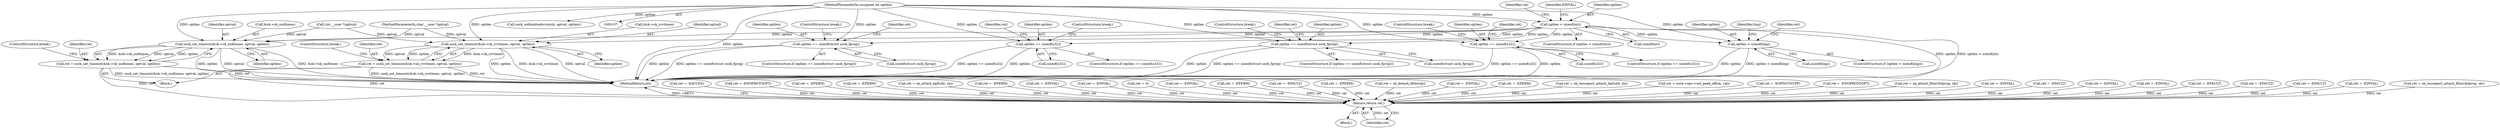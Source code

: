 digraph "0_linux_b98b0bc8c431e3ceb4b26b0dfc8db509518fb290@API" {
"1000137" [label="(Call,optlen < sizeof(int))"];
"1000112" [label="(MethodParameterIn,unsigned int optlen)"];
"1000356" [label="(Call,optlen < sizeof(ling))"];
"1000571" [label="(Call,sock_set_timeout(&sk->sk_rcvtimeo, optval, optlen))"];
"1000569" [label="(Call,ret = sock_set_timeout(&sk->sk_rcvtimeo, optval, optlen))"];
"1000888" [label="(Return,return ret;)"];
"1000582" [label="(Call,sock_set_timeout(&sk->sk_sndtimeo, optval, optlen))"];
"1000580" [label="(Call,ret = sock_set_timeout(&sk->sk_sndtimeo, optval, optlen))"];
"1000596" [label="(Call,optlen == sizeof(struct sock_fprog))"];
"1000627" [label="(Call,optlen == sizeof(u32))"];
"1000657" [label="(Call,optlen == sizeof(struct sock_fprog))"];
"1000688" [label="(Call,optlen == sizeof(u32))"];
"1000171" [label="(Call,ret = -EACCES)"];
"1000577" [label="(Identifier,optlen)"];
"1000202" [label="(Call,ret = -ENOPROTOOPT)"];
"1000588" [label="(Identifier,optlen)"];
"1000287" [label="(Call,ret = -EPERM)"];
"1000687" [label="(ControlStructure,if (optlen == sizeof(u32)))"];
"1000726" [label="(Call,ret = -EPERM)"];
"1000689" [label="(Identifier,optlen)"];
"1000634" [label="(Identifier,ret)"];
"1000355" [label="(ControlStructure,if (optlen < sizeof(ling)))"];
"1000356" [label="(Call,optlen < sizeof(ling))"];
"1000139" [label="(Call,sizeof(int))"];
"1000645" [label="(Call,ret = sk_attach_bpf(ufd, sk))"];
"1000138" [label="(Identifier,optlen)"];
"1000890" [label="(MethodReturn,int)"];
"1000603" [label="(Identifier,ret)"];
"1000251" [label="(Call,ret = -EPERM)"];
"1000836" [label="(Call,ret = -EINVAL)"];
"1000361" [label="(Call,ret = -EINVAL)"];
"1000137" [label="(Call,optlen < sizeof(int))"];
"1000124" [label="(Call,ret = 0)"];
"1000629" [label="(Call,sizeof(u32))"];
"1000596" [label="(Call,optlen == sizeof(struct sock_fprog))"];
"1000478" [label="(Call,ret = -EINVAL)"];
"1000362" [label="(Identifier,ret)"];
"1000147" [label="(Call,(int __user *)optval)"];
"1000146" [label="(Identifier,val)"];
"1000589" [label="(ControlStructure,break;)"];
"1000349" [label="(Call,ret = -EPERM)"];
"1000688" [label="(Call,optlen == sizeof(u32))"];
"1000657" [label="(Call,optlen == sizeof(struct sock_fprog))"];
"1000633" [label="(Call,ret = -EFAULT)"];
"1000597" [label="(Identifier,optlen)"];
"1000762" [label="(Call,ret = -EPERM)"];
"1000578" [label="(ControlStructure,break;)"];
"1000713" [label="(Call,ret = sk_detach_filter(sk))"];
"1000626" [label="(ControlStructure,if (optlen == sizeof(u32)))"];
"1000143" [label="(Identifier,EINVAL)"];
"1000581" [label="(Identifier,ret)"];
"1000628" [label="(Identifier,optlen)"];
"1000113" [label="(Block,)"];
"1000357" [label="(Identifier,optlen)"];
"1000587" [label="(Identifier,optval)"];
"1000622" [label="(Call,ret = -EINVAL)"];
"1000580" [label="(Call,ret = sock_set_timeout(&sk->sk_sndtimeo, optval, optlen))"];
"1000826" [label="(Call,ret = -EPERM)"];
"1000690" [label="(Call,sizeof(u32))"];
"1000572" [label="(Call,&sk->sk_rcvtimeo)"];
"1000706" [label="(Call,ret = sk_reuseport_attach_bpf(ufd, sk))"];
"1000627" [label="(Call,optlen == sizeof(u32))"];
"1000112" [label="(MethodParameterIn,unsigned int optlen)"];
"1000595" [label="(ControlStructure,if (optlen == sizeof(struct sock_fprog)))"];
"1000889" [label="(Identifier,ret)"];
"1000132" [label="(Call,sock_setbindtodevice(sk, optval, optlen))"];
"1000583" [label="(Call,&sk->sk_sndtimeo)"];
"1000582" [label="(Call,sock_set_timeout(&sk->sk_sndtimeo, optval, optlen))"];
"1000792" [label="(Call,ret = sock->ops->set_peek_off(sk, val))"];
"1000798" [label="(Call,ret = -EOPNOTSUPP)"];
"1000111" [label="(MethodParameterIn,char __user *optval)"];
"1000369" [label="(Identifier,ling)"];
"1000881" [label="(Call,ret = -ENOPROTOOPT)"];
"1000695" [label="(Identifier,ret)"];
"1000570" [label="(Identifier,ret)"];
"1000614" [label="(Call,ret = sk_attach_filter(&fprog, sk))"];
"1000656" [label="(ControlStructure,if (optlen == sizeof(struct sock_fprog)))"];
"1000681" [label="(ControlStructure,break;)"];
"1000591" [label="(Call,ret = -EINVAL)"];
"1000602" [label="(Call,ret = -EFAULT)"];
"1000652" [label="(Call,ret = -EINVAL)"];
"1000519" [label="(Call,ret = -EINVAL)"];
"1000659" [label="(Call,sizeof(struct sock_fprog))"];
"1000664" [label="(Identifier,ret)"];
"1000620" [label="(ControlStructure,break;)"];
"1000374" [label="(Call,ret = -EFAULT)"];
"1000576" [label="(Identifier,optval)"];
"1000571" [label="(Call,sock_set_timeout(&sk->sk_rcvtimeo, optval, optlen))"];
"1000358" [label="(Call,sizeof(ling))"];
"1000163" [label="(Block,)"];
"1000136" [label="(ControlStructure,if (optlen < sizeof(int)))"];
"1000711" [label="(ControlStructure,break;)"];
"1000663" [label="(Call,ret = -EFAULT)"];
"1000650" [label="(ControlStructure,break;)"];
"1000888" [label="(Return,return ret;)"];
"1000658" [label="(Identifier,optlen)"];
"1000694" [label="(Call,ret = -EFAULT)"];
"1000683" [label="(Call,ret = -EINVAL)"];
"1000675" [label="(Call,ret = sk_reuseport_attach_filter(&fprog, sk))"];
"1000598" [label="(Call,sizeof(struct sock_fprog))"];
"1000569" [label="(Call,ret = sock_set_timeout(&sk->sk_rcvtimeo, optval, optlen))"];
"1000137" -> "1000136"  [label="AST: "];
"1000137" -> "1000139"  [label="CFG: "];
"1000138" -> "1000137"  [label="AST: "];
"1000139" -> "1000137"  [label="AST: "];
"1000143" -> "1000137"  [label="CFG: "];
"1000146" -> "1000137"  [label="CFG: "];
"1000137" -> "1000890"  [label="DDG: optlen"];
"1000137" -> "1000890"  [label="DDG: optlen < sizeof(int)"];
"1000112" -> "1000137"  [label="DDG: optlen"];
"1000137" -> "1000356"  [label="DDG: optlen"];
"1000137" -> "1000571"  [label="DDG: optlen"];
"1000137" -> "1000582"  [label="DDG: optlen"];
"1000137" -> "1000596"  [label="DDG: optlen"];
"1000137" -> "1000627"  [label="DDG: optlen"];
"1000137" -> "1000657"  [label="DDG: optlen"];
"1000137" -> "1000688"  [label="DDG: optlen"];
"1000112" -> "1000107"  [label="AST: "];
"1000112" -> "1000890"  [label="DDG: optlen"];
"1000112" -> "1000132"  [label="DDG: optlen"];
"1000112" -> "1000356"  [label="DDG: optlen"];
"1000112" -> "1000571"  [label="DDG: optlen"];
"1000112" -> "1000582"  [label="DDG: optlen"];
"1000112" -> "1000596"  [label="DDG: optlen"];
"1000112" -> "1000627"  [label="DDG: optlen"];
"1000112" -> "1000657"  [label="DDG: optlen"];
"1000112" -> "1000688"  [label="DDG: optlen"];
"1000356" -> "1000355"  [label="AST: "];
"1000356" -> "1000358"  [label="CFG: "];
"1000357" -> "1000356"  [label="AST: "];
"1000358" -> "1000356"  [label="AST: "];
"1000362" -> "1000356"  [label="CFG: "];
"1000369" -> "1000356"  [label="CFG: "];
"1000356" -> "1000890"  [label="DDG: optlen < sizeof(ling)"];
"1000356" -> "1000890"  [label="DDG: optlen"];
"1000571" -> "1000569"  [label="AST: "];
"1000571" -> "1000577"  [label="CFG: "];
"1000572" -> "1000571"  [label="AST: "];
"1000576" -> "1000571"  [label="AST: "];
"1000577" -> "1000571"  [label="AST: "];
"1000569" -> "1000571"  [label="CFG: "];
"1000571" -> "1000890"  [label="DDG: optlen"];
"1000571" -> "1000890"  [label="DDG: &sk->sk_rcvtimeo"];
"1000571" -> "1000890"  [label="DDG: optval"];
"1000571" -> "1000569"  [label="DDG: &sk->sk_rcvtimeo"];
"1000571" -> "1000569"  [label="DDG: optval"];
"1000571" -> "1000569"  [label="DDG: optlen"];
"1000147" -> "1000571"  [label="DDG: optval"];
"1000111" -> "1000571"  [label="DDG: optval"];
"1000569" -> "1000163"  [label="AST: "];
"1000570" -> "1000569"  [label="AST: "];
"1000578" -> "1000569"  [label="CFG: "];
"1000569" -> "1000890"  [label="DDG: sock_set_timeout(&sk->sk_rcvtimeo, optval, optlen)"];
"1000569" -> "1000890"  [label="DDG: ret"];
"1000569" -> "1000888"  [label="DDG: ret"];
"1000888" -> "1000113"  [label="AST: "];
"1000888" -> "1000889"  [label="CFG: "];
"1000889" -> "1000888"  [label="AST: "];
"1000890" -> "1000888"  [label="CFG: "];
"1000888" -> "1000890"  [label="DDG: <RET>"];
"1000889" -> "1000888"  [label="DDG: ret"];
"1000713" -> "1000888"  [label="DDG: ret"];
"1000171" -> "1000888"  [label="DDG: ret"];
"1000519" -> "1000888"  [label="DDG: ret"];
"1000726" -> "1000888"  [label="DDG: ret"];
"1000633" -> "1000888"  [label="DDG: ret"];
"1000836" -> "1000888"  [label="DDG: ret"];
"1000124" -> "1000888"  [label="DDG: ret"];
"1000694" -> "1000888"  [label="DDG: ret"];
"1000622" -> "1000888"  [label="DDG: ret"];
"1000683" -> "1000888"  [label="DDG: ret"];
"1000374" -> "1000888"  [label="DDG: ret"];
"1000675" -> "1000888"  [label="DDG: ret"];
"1000826" -> "1000888"  [label="DDG: ret"];
"1000645" -> "1000888"  [label="DDG: ret"];
"1000792" -> "1000888"  [label="DDG: ret"];
"1000663" -> "1000888"  [label="DDG: ret"];
"1000251" -> "1000888"  [label="DDG: ret"];
"1000591" -> "1000888"  [label="DDG: ret"];
"1000478" -> "1000888"  [label="DDG: ret"];
"1000798" -> "1000888"  [label="DDG: ret"];
"1000202" -> "1000888"  [label="DDG: ret"];
"1000652" -> "1000888"  [label="DDG: ret"];
"1000614" -> "1000888"  [label="DDG: ret"];
"1000580" -> "1000888"  [label="DDG: ret"];
"1000349" -> "1000888"  [label="DDG: ret"];
"1000762" -> "1000888"  [label="DDG: ret"];
"1000881" -> "1000888"  [label="DDG: ret"];
"1000287" -> "1000888"  [label="DDG: ret"];
"1000361" -> "1000888"  [label="DDG: ret"];
"1000602" -> "1000888"  [label="DDG: ret"];
"1000706" -> "1000888"  [label="DDG: ret"];
"1000582" -> "1000580"  [label="AST: "];
"1000582" -> "1000588"  [label="CFG: "];
"1000583" -> "1000582"  [label="AST: "];
"1000587" -> "1000582"  [label="AST: "];
"1000588" -> "1000582"  [label="AST: "];
"1000580" -> "1000582"  [label="CFG: "];
"1000582" -> "1000890"  [label="DDG: &sk->sk_sndtimeo"];
"1000582" -> "1000890"  [label="DDG: optlen"];
"1000582" -> "1000890"  [label="DDG: optval"];
"1000582" -> "1000580"  [label="DDG: &sk->sk_sndtimeo"];
"1000582" -> "1000580"  [label="DDG: optval"];
"1000582" -> "1000580"  [label="DDG: optlen"];
"1000147" -> "1000582"  [label="DDG: optval"];
"1000111" -> "1000582"  [label="DDG: optval"];
"1000580" -> "1000163"  [label="AST: "];
"1000581" -> "1000580"  [label="AST: "];
"1000589" -> "1000580"  [label="CFG: "];
"1000580" -> "1000890"  [label="DDG: sock_set_timeout(&sk->sk_sndtimeo, optval, optlen)"];
"1000580" -> "1000890"  [label="DDG: ret"];
"1000596" -> "1000595"  [label="AST: "];
"1000596" -> "1000598"  [label="CFG: "];
"1000597" -> "1000596"  [label="AST: "];
"1000598" -> "1000596"  [label="AST: "];
"1000603" -> "1000596"  [label="CFG: "];
"1000620" -> "1000596"  [label="CFG: "];
"1000596" -> "1000890"  [label="DDG: optlen"];
"1000596" -> "1000890"  [label="DDG: optlen == sizeof(struct sock_fprog)"];
"1000627" -> "1000626"  [label="AST: "];
"1000627" -> "1000629"  [label="CFG: "];
"1000628" -> "1000627"  [label="AST: "];
"1000629" -> "1000627"  [label="AST: "];
"1000634" -> "1000627"  [label="CFG: "];
"1000650" -> "1000627"  [label="CFG: "];
"1000627" -> "1000890"  [label="DDG: optlen == sizeof(u32)"];
"1000627" -> "1000890"  [label="DDG: optlen"];
"1000657" -> "1000656"  [label="AST: "];
"1000657" -> "1000659"  [label="CFG: "];
"1000658" -> "1000657"  [label="AST: "];
"1000659" -> "1000657"  [label="AST: "];
"1000664" -> "1000657"  [label="CFG: "];
"1000681" -> "1000657"  [label="CFG: "];
"1000657" -> "1000890"  [label="DDG: optlen"];
"1000657" -> "1000890"  [label="DDG: optlen == sizeof(struct sock_fprog)"];
"1000688" -> "1000687"  [label="AST: "];
"1000688" -> "1000690"  [label="CFG: "];
"1000689" -> "1000688"  [label="AST: "];
"1000690" -> "1000688"  [label="AST: "];
"1000695" -> "1000688"  [label="CFG: "];
"1000711" -> "1000688"  [label="CFG: "];
"1000688" -> "1000890"  [label="DDG: optlen"];
"1000688" -> "1000890"  [label="DDG: optlen == sizeof(u32)"];
}
